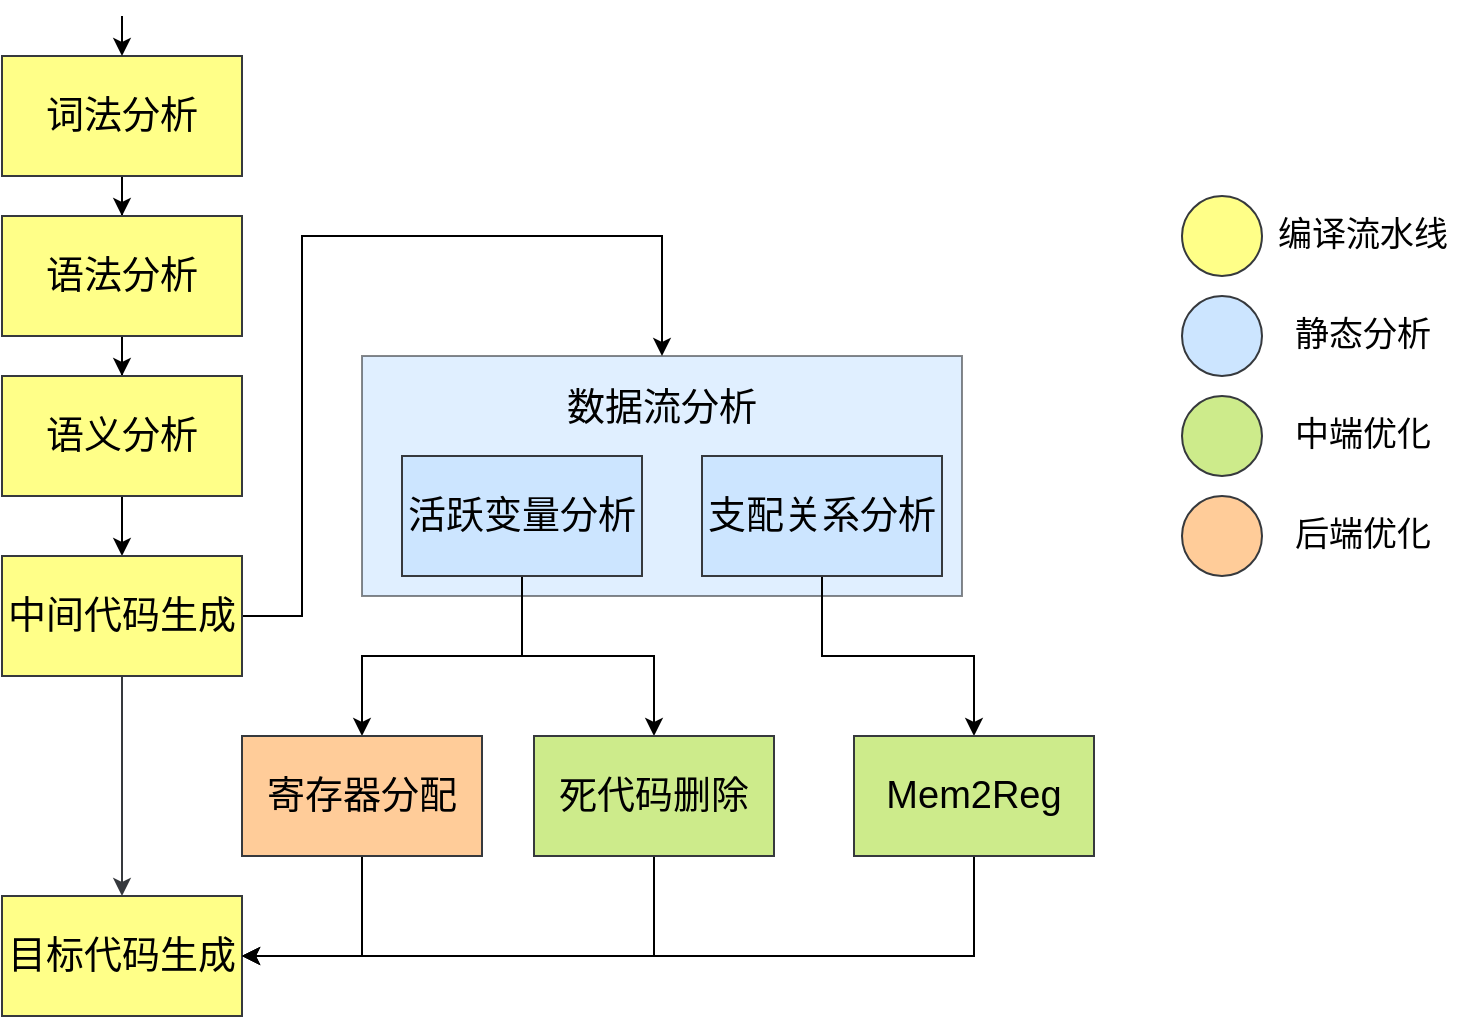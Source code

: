 <mxfile version="21.6.5" type="device">
  <diagram name="第 1 页" id="KdIUAr9V7i1fHdUvxCZw">
    <mxGraphModel dx="1036" dy="654" grid="1" gridSize="10" guides="1" tooltips="1" connect="1" arrows="1" fold="1" page="1" pageScale="1" pageWidth="827" pageHeight="1169" math="0" shadow="0">
      <root>
        <mxCell id="0" />
        <mxCell id="1" parent="0" />
        <mxCell id="HsbgpAUpWKfKDhWexNhd-12" value="&lt;span style=&quot;font-size: 19px;&quot;&gt;数据流分析&lt;br&gt;&lt;br&gt;&lt;br&gt;&lt;br&gt;&lt;/span&gt;" style="rounded=0;whiteSpace=wrap;html=1;fillColor=#cce5ff;strokeColor=#36393d;opacity=60;" parent="1" vertex="1">
          <mxGeometry x="440" y="360" width="300" height="120" as="geometry" />
        </mxCell>
        <mxCell id="HsbgpAUpWKfKDhWexNhd-6" style="edgeStyle=orthogonalEdgeStyle;rounded=0;orthogonalLoop=1;jettySize=auto;html=1;" parent="1" source="HsbgpAUpWKfKDhWexNhd-1" target="HsbgpAUpWKfKDhWexNhd-2" edge="1">
          <mxGeometry relative="1" as="geometry" />
        </mxCell>
        <mxCell id="HsbgpAUpWKfKDhWexNhd-1" value="&lt;font style=&quot;font-size: 19px;&quot;&gt;词法分析&lt;/font&gt;" style="rounded=0;whiteSpace=wrap;html=1;fillColor=#ffff88;strokeColor=#36393d;" parent="1" vertex="1">
          <mxGeometry x="260" y="210" width="120" height="60" as="geometry" />
        </mxCell>
        <mxCell id="HsbgpAUpWKfKDhWexNhd-7" style="edgeStyle=orthogonalEdgeStyle;rounded=0;orthogonalLoop=1;jettySize=auto;html=1;" parent="1" source="HsbgpAUpWKfKDhWexNhd-2" target="HsbgpAUpWKfKDhWexNhd-3" edge="1">
          <mxGeometry relative="1" as="geometry" />
        </mxCell>
        <mxCell id="HsbgpAUpWKfKDhWexNhd-2" value="&lt;font style=&quot;font-size: 19px;&quot;&gt;语法分析&lt;/font&gt;" style="rounded=0;whiteSpace=wrap;html=1;fillColor=#ffff88;strokeColor=#36393d;" parent="1" vertex="1">
          <mxGeometry x="260" y="290" width="120" height="60" as="geometry" />
        </mxCell>
        <mxCell id="HsbgpAUpWKfKDhWexNhd-8" style="edgeStyle=orthogonalEdgeStyle;rounded=0;orthogonalLoop=1;jettySize=auto;html=1;entryX=0.5;entryY=0;entryDx=0;entryDy=0;" parent="1" source="HsbgpAUpWKfKDhWexNhd-3" target="HsbgpAUpWKfKDhWexNhd-4" edge="1">
          <mxGeometry relative="1" as="geometry" />
        </mxCell>
        <mxCell id="HsbgpAUpWKfKDhWexNhd-3" value="&lt;font style=&quot;font-size: 19px;&quot;&gt;语义分析&lt;/font&gt;" style="rounded=0;whiteSpace=wrap;html=1;fillColor=#ffff88;strokeColor=#36393d;" parent="1" vertex="1">
          <mxGeometry x="260" y="370" width="120" height="60" as="geometry" />
        </mxCell>
        <mxCell id="HsbgpAUpWKfKDhWexNhd-9" style="edgeStyle=orthogonalEdgeStyle;rounded=0;orthogonalLoop=1;jettySize=auto;html=1;entryX=0.5;entryY=0;entryDx=0;entryDy=0;fillColor=#cce5ff;strokeColor=#36393d;" parent="1" source="HsbgpAUpWKfKDhWexNhd-4" target="HsbgpAUpWKfKDhWexNhd-5" edge="1">
          <mxGeometry relative="1" as="geometry" />
        </mxCell>
        <mxCell id="HsbgpAUpWKfKDhWexNhd-17" style="edgeStyle=orthogonalEdgeStyle;rounded=0;orthogonalLoop=1;jettySize=auto;html=1;" parent="1" source="HsbgpAUpWKfKDhWexNhd-4" target="HsbgpAUpWKfKDhWexNhd-12" edge="1">
          <mxGeometry relative="1" as="geometry">
            <Array as="points">
              <mxPoint x="410" y="490" />
              <mxPoint x="410" y="300" />
              <mxPoint x="590" y="300" />
            </Array>
          </mxGeometry>
        </mxCell>
        <mxCell id="HsbgpAUpWKfKDhWexNhd-4" value="&lt;span style=&quot;font-size: 19px;&quot;&gt;中间代码生成&lt;/span&gt;" style="rounded=0;whiteSpace=wrap;html=1;fillColor=#ffff88;strokeColor=#36393d;" parent="1" vertex="1">
          <mxGeometry x="260" y="460" width="120" height="60" as="geometry" />
        </mxCell>
        <mxCell id="HsbgpAUpWKfKDhWexNhd-5" value="&lt;span style=&quot;font-size: 19px;&quot;&gt;目标代码生成&lt;/span&gt;" style="rounded=0;whiteSpace=wrap;html=1;fillColor=#ffff88;strokeColor=#36393d;" parent="1" vertex="1">
          <mxGeometry x="260" y="630" width="120" height="60" as="geometry" />
        </mxCell>
        <mxCell id="HsbgpAUpWKfKDhWexNhd-18" style="edgeStyle=orthogonalEdgeStyle;rounded=0;orthogonalLoop=1;jettySize=auto;html=1;entryX=0.5;entryY=0;entryDx=0;entryDy=0;" parent="1" source="HsbgpAUpWKfKDhWexNhd-10" target="HsbgpAUpWKfKDhWexNhd-15" edge="1">
          <mxGeometry relative="1" as="geometry" />
        </mxCell>
        <mxCell id="HsbgpAUpWKfKDhWexNhd-19" style="edgeStyle=orthogonalEdgeStyle;rounded=0;orthogonalLoop=1;jettySize=auto;html=1;exitX=0.5;exitY=1;exitDx=0;exitDy=0;" parent="1" source="HsbgpAUpWKfKDhWexNhd-10" target="HsbgpAUpWKfKDhWexNhd-14" edge="1">
          <mxGeometry relative="1" as="geometry" />
        </mxCell>
        <mxCell id="HsbgpAUpWKfKDhWexNhd-10" value="&lt;span style=&quot;font-size: 19px;&quot;&gt;活跃变量分析&lt;/span&gt;" style="rounded=0;whiteSpace=wrap;html=1;fillColor=#cce5ff;strokeColor=#36393d;" parent="1" vertex="1">
          <mxGeometry x="460" y="410" width="120" height="60" as="geometry" />
        </mxCell>
        <mxCell id="HsbgpAUpWKfKDhWexNhd-20" style="edgeStyle=orthogonalEdgeStyle;rounded=0;orthogonalLoop=1;jettySize=auto;html=1;exitX=0.5;exitY=1;exitDx=0;exitDy=0;" parent="1" source="HsbgpAUpWKfKDhWexNhd-11" target="HsbgpAUpWKfKDhWexNhd-16" edge="1">
          <mxGeometry relative="1" as="geometry" />
        </mxCell>
        <mxCell id="HsbgpAUpWKfKDhWexNhd-11" value="&lt;span style=&quot;font-size: 19px;&quot;&gt;支配关系分析&lt;/span&gt;" style="rounded=0;whiteSpace=wrap;html=1;fillColor=#cce5ff;strokeColor=#36393d;" parent="1" vertex="1">
          <mxGeometry x="610" y="410" width="120" height="60" as="geometry" />
        </mxCell>
        <mxCell id="HsbgpAUpWKfKDhWexNhd-23" style="edgeStyle=orthogonalEdgeStyle;rounded=0;orthogonalLoop=1;jettySize=auto;html=1;entryX=1;entryY=0.5;entryDx=0;entryDy=0;" parent="1" source="HsbgpAUpWKfKDhWexNhd-14" target="HsbgpAUpWKfKDhWexNhd-5" edge="1">
          <mxGeometry relative="1" as="geometry">
            <Array as="points">
              <mxPoint x="586" y="660" />
            </Array>
          </mxGeometry>
        </mxCell>
        <mxCell id="HsbgpAUpWKfKDhWexNhd-14" value="&lt;span style=&quot;font-size: 19px;&quot;&gt;死代码删除&lt;/span&gt;" style="rounded=0;whiteSpace=wrap;html=1;fillColor=#cdeb8b;strokeColor=#36393d;" parent="1" vertex="1">
          <mxGeometry x="526" y="550" width="120" height="60" as="geometry" />
        </mxCell>
        <mxCell id="HsbgpAUpWKfKDhWexNhd-21" style="edgeStyle=orthogonalEdgeStyle;rounded=0;orthogonalLoop=1;jettySize=auto;html=1;entryX=1;entryY=0.5;entryDx=0;entryDy=0;" parent="1" source="HsbgpAUpWKfKDhWexNhd-15" target="HsbgpAUpWKfKDhWexNhd-5" edge="1">
          <mxGeometry relative="1" as="geometry" />
        </mxCell>
        <mxCell id="HsbgpAUpWKfKDhWexNhd-15" value="&lt;span style=&quot;font-size: 19px;&quot;&gt;寄存器分配&lt;/span&gt;" style="rounded=0;whiteSpace=wrap;html=1;fillColor=#ffcc99;strokeColor=#36393d;" parent="1" vertex="1">
          <mxGeometry x="380" y="550" width="120" height="60" as="geometry" />
        </mxCell>
        <mxCell id="HsbgpAUpWKfKDhWexNhd-24" style="edgeStyle=orthogonalEdgeStyle;rounded=0;orthogonalLoop=1;jettySize=auto;html=1;entryX=1;entryY=0.5;entryDx=0;entryDy=0;" parent="1" source="HsbgpAUpWKfKDhWexNhd-16" target="HsbgpAUpWKfKDhWexNhd-5" edge="1">
          <mxGeometry relative="1" as="geometry">
            <Array as="points">
              <mxPoint x="746" y="660" />
            </Array>
          </mxGeometry>
        </mxCell>
        <mxCell id="HsbgpAUpWKfKDhWexNhd-16" value="&lt;span style=&quot;font-size: 19px;&quot;&gt;Mem2Reg&lt;/span&gt;" style="rounded=0;whiteSpace=wrap;html=1;fillColor=#cdeb8b;strokeColor=#36393d;" parent="1" vertex="1">
          <mxGeometry x="686" y="550" width="120" height="60" as="geometry" />
        </mxCell>
        <mxCell id="HsbgpAUpWKfKDhWexNhd-25" value="" style="ellipse;whiteSpace=wrap;html=1;aspect=fixed;fillColor=#ffff88;strokeColor=#36393d;" parent="1" vertex="1">
          <mxGeometry x="850" y="280" width="40" height="40" as="geometry" />
        </mxCell>
        <mxCell id="HsbgpAUpWKfKDhWexNhd-26" value="&lt;font style=&quot;font-size: 17px;&quot;&gt;编译流水线&lt;/font&gt;" style="text;html=1;align=center;verticalAlign=middle;resizable=0;points=[];autosize=1;strokeColor=none;fillColor=none;" parent="1" vertex="1">
          <mxGeometry x="885" y="285" width="110" height="30" as="geometry" />
        </mxCell>
        <mxCell id="HsbgpAUpWKfKDhWexNhd-28" value="" style="ellipse;whiteSpace=wrap;html=1;aspect=fixed;fillColor=#cce5ff;strokeColor=#36393d;" parent="1" vertex="1">
          <mxGeometry x="850" y="330" width="40" height="40" as="geometry" />
        </mxCell>
        <mxCell id="HsbgpAUpWKfKDhWexNhd-29" value="&lt;font style=&quot;font-size: 17px;&quot;&gt;静态分析&lt;/font&gt;" style="text;html=1;align=center;verticalAlign=middle;resizable=0;points=[];autosize=1;strokeColor=none;fillColor=none;" parent="1" vertex="1">
          <mxGeometry x="895" y="335" width="90" height="30" as="geometry" />
        </mxCell>
        <mxCell id="HsbgpAUpWKfKDhWexNhd-34" value="" style="ellipse;whiteSpace=wrap;html=1;aspect=fixed;fillColor=#cdeb8b;strokeColor=#36393d;" parent="1" vertex="1">
          <mxGeometry x="850" y="380" width="40" height="40" as="geometry" />
        </mxCell>
        <mxCell id="HsbgpAUpWKfKDhWexNhd-35" value="&lt;span style=&quot;font-size: 17px;&quot;&gt;中端优化&lt;/span&gt;" style="text;html=1;align=center;verticalAlign=middle;resizable=0;points=[];autosize=1;strokeColor=none;fillColor=none;" parent="1" vertex="1">
          <mxGeometry x="895" y="385" width="90" height="30" as="geometry" />
        </mxCell>
        <mxCell id="HsbgpAUpWKfKDhWexNhd-36" value="" style="ellipse;whiteSpace=wrap;html=1;aspect=fixed;fillColor=#ffcc99;strokeColor=#36393d;" parent="1" vertex="1">
          <mxGeometry x="850" y="430" width="40" height="40" as="geometry" />
        </mxCell>
        <mxCell id="HsbgpAUpWKfKDhWexNhd-37" value="&lt;span style=&quot;font-size: 17px;&quot;&gt;后端优化&lt;/span&gt;" style="text;html=1;align=center;verticalAlign=middle;resizable=0;points=[];autosize=1;strokeColor=none;fillColor=none;" parent="1" vertex="1">
          <mxGeometry x="895" y="435" width="90" height="30" as="geometry" />
        </mxCell>
        <mxCell id="HsbgpAUpWKfKDhWexNhd-38" value="" style="endArrow=classic;html=1;rounded=0;entryX=0.5;entryY=0;entryDx=0;entryDy=0;" parent="1" target="HsbgpAUpWKfKDhWexNhd-1" edge="1">
          <mxGeometry width="50" height="50" relative="1" as="geometry">
            <mxPoint x="320" y="190" as="sourcePoint" />
            <mxPoint x="370" y="110" as="targetPoint" />
          </mxGeometry>
        </mxCell>
      </root>
    </mxGraphModel>
  </diagram>
</mxfile>
